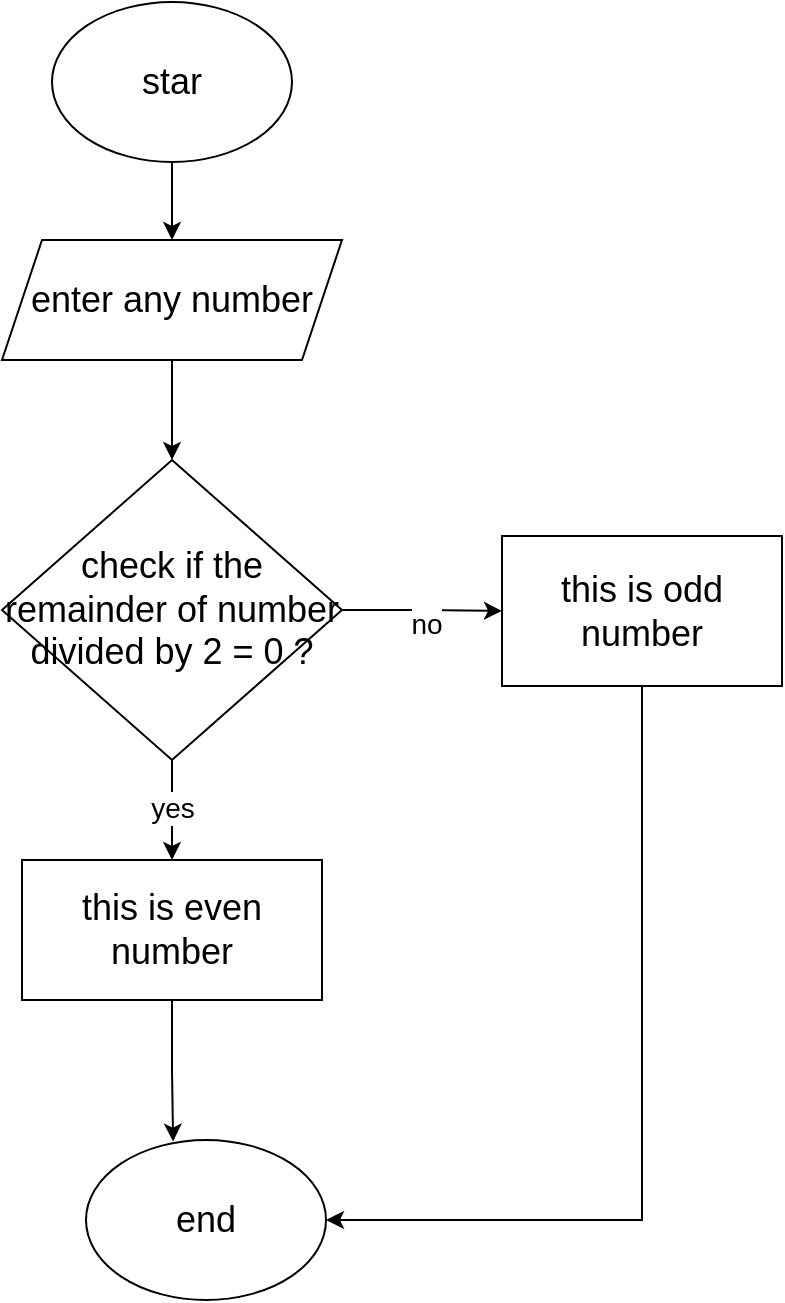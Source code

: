 <mxfile version="24.8.3">
  <diagram name="Page-1" id="oXbddW3pj6L5tMEU3KGN">
    <mxGraphModel dx="1050" dy="522" grid="1" gridSize="10" guides="1" tooltips="1" connect="1" arrows="1" fold="1" page="1" pageScale="1" pageWidth="850" pageHeight="1100" math="0" shadow="0">
      <root>
        <mxCell id="0" />
        <mxCell id="1" parent="0" />
        <mxCell id="tEzoBaUA8KMfEC2Iuv2z-10" style="edgeStyle=orthogonalEdgeStyle;rounded=0;orthogonalLoop=1;jettySize=auto;html=1;" edge="1" parent="1" source="tEzoBaUA8KMfEC2Iuv2z-1" target="tEzoBaUA8KMfEC2Iuv2z-3">
          <mxGeometry relative="1" as="geometry" />
        </mxCell>
        <mxCell id="tEzoBaUA8KMfEC2Iuv2z-1" value="&lt;font style=&quot;font-size: 18px;&quot;&gt;star&lt;/font&gt;" style="ellipse;whiteSpace=wrap;html=1;" vertex="1" parent="1">
          <mxGeometry x="345" y="41" width="120" height="80" as="geometry" />
        </mxCell>
        <mxCell id="tEzoBaUA8KMfEC2Iuv2z-11" style="edgeStyle=orthogonalEdgeStyle;rounded=0;orthogonalLoop=1;jettySize=auto;html=1;entryX=0.5;entryY=0;entryDx=0;entryDy=0;" edge="1" parent="1" source="tEzoBaUA8KMfEC2Iuv2z-3" target="tEzoBaUA8KMfEC2Iuv2z-4">
          <mxGeometry relative="1" as="geometry" />
        </mxCell>
        <mxCell id="tEzoBaUA8KMfEC2Iuv2z-3" value="&lt;font style=&quot;font-size: 18px;&quot;&gt;enter any number&lt;/font&gt;" style="shape=parallelogram;perimeter=parallelogramPerimeter;whiteSpace=wrap;html=1;fixedSize=1;" vertex="1" parent="1">
          <mxGeometry x="320" y="160" width="170" height="60" as="geometry" />
        </mxCell>
        <mxCell id="tEzoBaUA8KMfEC2Iuv2z-12" style="edgeStyle=orthogonalEdgeStyle;rounded=0;orthogonalLoop=1;jettySize=auto;html=1;entryX=0.5;entryY=0;entryDx=0;entryDy=0;" edge="1" parent="1" source="tEzoBaUA8KMfEC2Iuv2z-4" target="tEzoBaUA8KMfEC2Iuv2z-7">
          <mxGeometry relative="1" as="geometry" />
        </mxCell>
        <mxCell id="tEzoBaUA8KMfEC2Iuv2z-22" value="&lt;font style=&quot;font-size: 14px;&quot;&gt;yes&lt;/font&gt;" style="edgeLabel;html=1;align=center;verticalAlign=middle;resizable=0;points=[];" vertex="1" connectable="0" parent="tEzoBaUA8KMfEC2Iuv2z-12">
          <mxGeometry x="-0.048" relative="1" as="geometry">
            <mxPoint as="offset" />
          </mxGeometry>
        </mxCell>
        <mxCell id="tEzoBaUA8KMfEC2Iuv2z-13" style="edgeStyle=orthogonalEdgeStyle;rounded=0;orthogonalLoop=1;jettySize=auto;html=1;exitX=1;exitY=0.5;exitDx=0;exitDy=0;entryX=0;entryY=0.5;entryDx=0;entryDy=0;" edge="1" parent="1" source="tEzoBaUA8KMfEC2Iuv2z-4" target="tEzoBaUA8KMfEC2Iuv2z-8">
          <mxGeometry relative="1" as="geometry" />
        </mxCell>
        <mxCell id="tEzoBaUA8KMfEC2Iuv2z-21" value="&lt;font style=&quot;font-size: 14px;&quot;&gt;no&lt;/font&gt;" style="edgeLabel;html=1;align=center;verticalAlign=middle;resizable=0;points=[];" vertex="1" connectable="0" parent="tEzoBaUA8KMfEC2Iuv2z-13">
          <mxGeometry x="0.046" y="-5" relative="1" as="geometry">
            <mxPoint y="1" as="offset" />
          </mxGeometry>
        </mxCell>
        <mxCell id="tEzoBaUA8KMfEC2Iuv2z-4" value="&lt;font style=&quot;font-size: 18px;&quot;&gt;check if the remainder of number divided by 2 = 0 ?&lt;/font&gt;" style="rhombus;whiteSpace=wrap;html=1;" vertex="1" parent="1">
          <mxGeometry x="320" y="270" width="170" height="150" as="geometry" />
        </mxCell>
        <mxCell id="tEzoBaUA8KMfEC2Iuv2z-7" value="&lt;font style=&quot;font-size: 18px;&quot;&gt;this is even number&lt;/font&gt;" style="rounded=0;whiteSpace=wrap;html=1;" vertex="1" parent="1">
          <mxGeometry x="330" y="470" width="150" height="70" as="geometry" />
        </mxCell>
        <mxCell id="tEzoBaUA8KMfEC2Iuv2z-19" style="edgeStyle=orthogonalEdgeStyle;rounded=0;orthogonalLoop=1;jettySize=auto;html=1;entryX=1;entryY=0.5;entryDx=0;entryDy=0;" edge="1" parent="1" source="tEzoBaUA8KMfEC2Iuv2z-8" target="tEzoBaUA8KMfEC2Iuv2z-9">
          <mxGeometry relative="1" as="geometry">
            <Array as="points">
              <mxPoint x="640" y="650" />
            </Array>
          </mxGeometry>
        </mxCell>
        <mxCell id="tEzoBaUA8KMfEC2Iuv2z-8" value="&lt;font style=&quot;font-size: 18px;&quot;&gt;this is odd number&lt;/font&gt;" style="rounded=0;whiteSpace=wrap;html=1;" vertex="1" parent="1">
          <mxGeometry x="570" y="308" width="140" height="75" as="geometry" />
        </mxCell>
        <mxCell id="tEzoBaUA8KMfEC2Iuv2z-9" value="&lt;font style=&quot;font-size: 18px;&quot;&gt;end&lt;/font&gt;" style="ellipse;whiteSpace=wrap;html=1;" vertex="1" parent="1">
          <mxGeometry x="362" y="610" width="120" height="80" as="geometry" />
        </mxCell>
        <mxCell id="tEzoBaUA8KMfEC2Iuv2z-14" style="edgeStyle=orthogonalEdgeStyle;rounded=0;orthogonalLoop=1;jettySize=auto;html=1;entryX=0.363;entryY=0.01;entryDx=0;entryDy=0;entryPerimeter=0;" edge="1" parent="1" source="tEzoBaUA8KMfEC2Iuv2z-7" target="tEzoBaUA8KMfEC2Iuv2z-9">
          <mxGeometry relative="1" as="geometry" />
        </mxCell>
      </root>
    </mxGraphModel>
  </diagram>
</mxfile>
